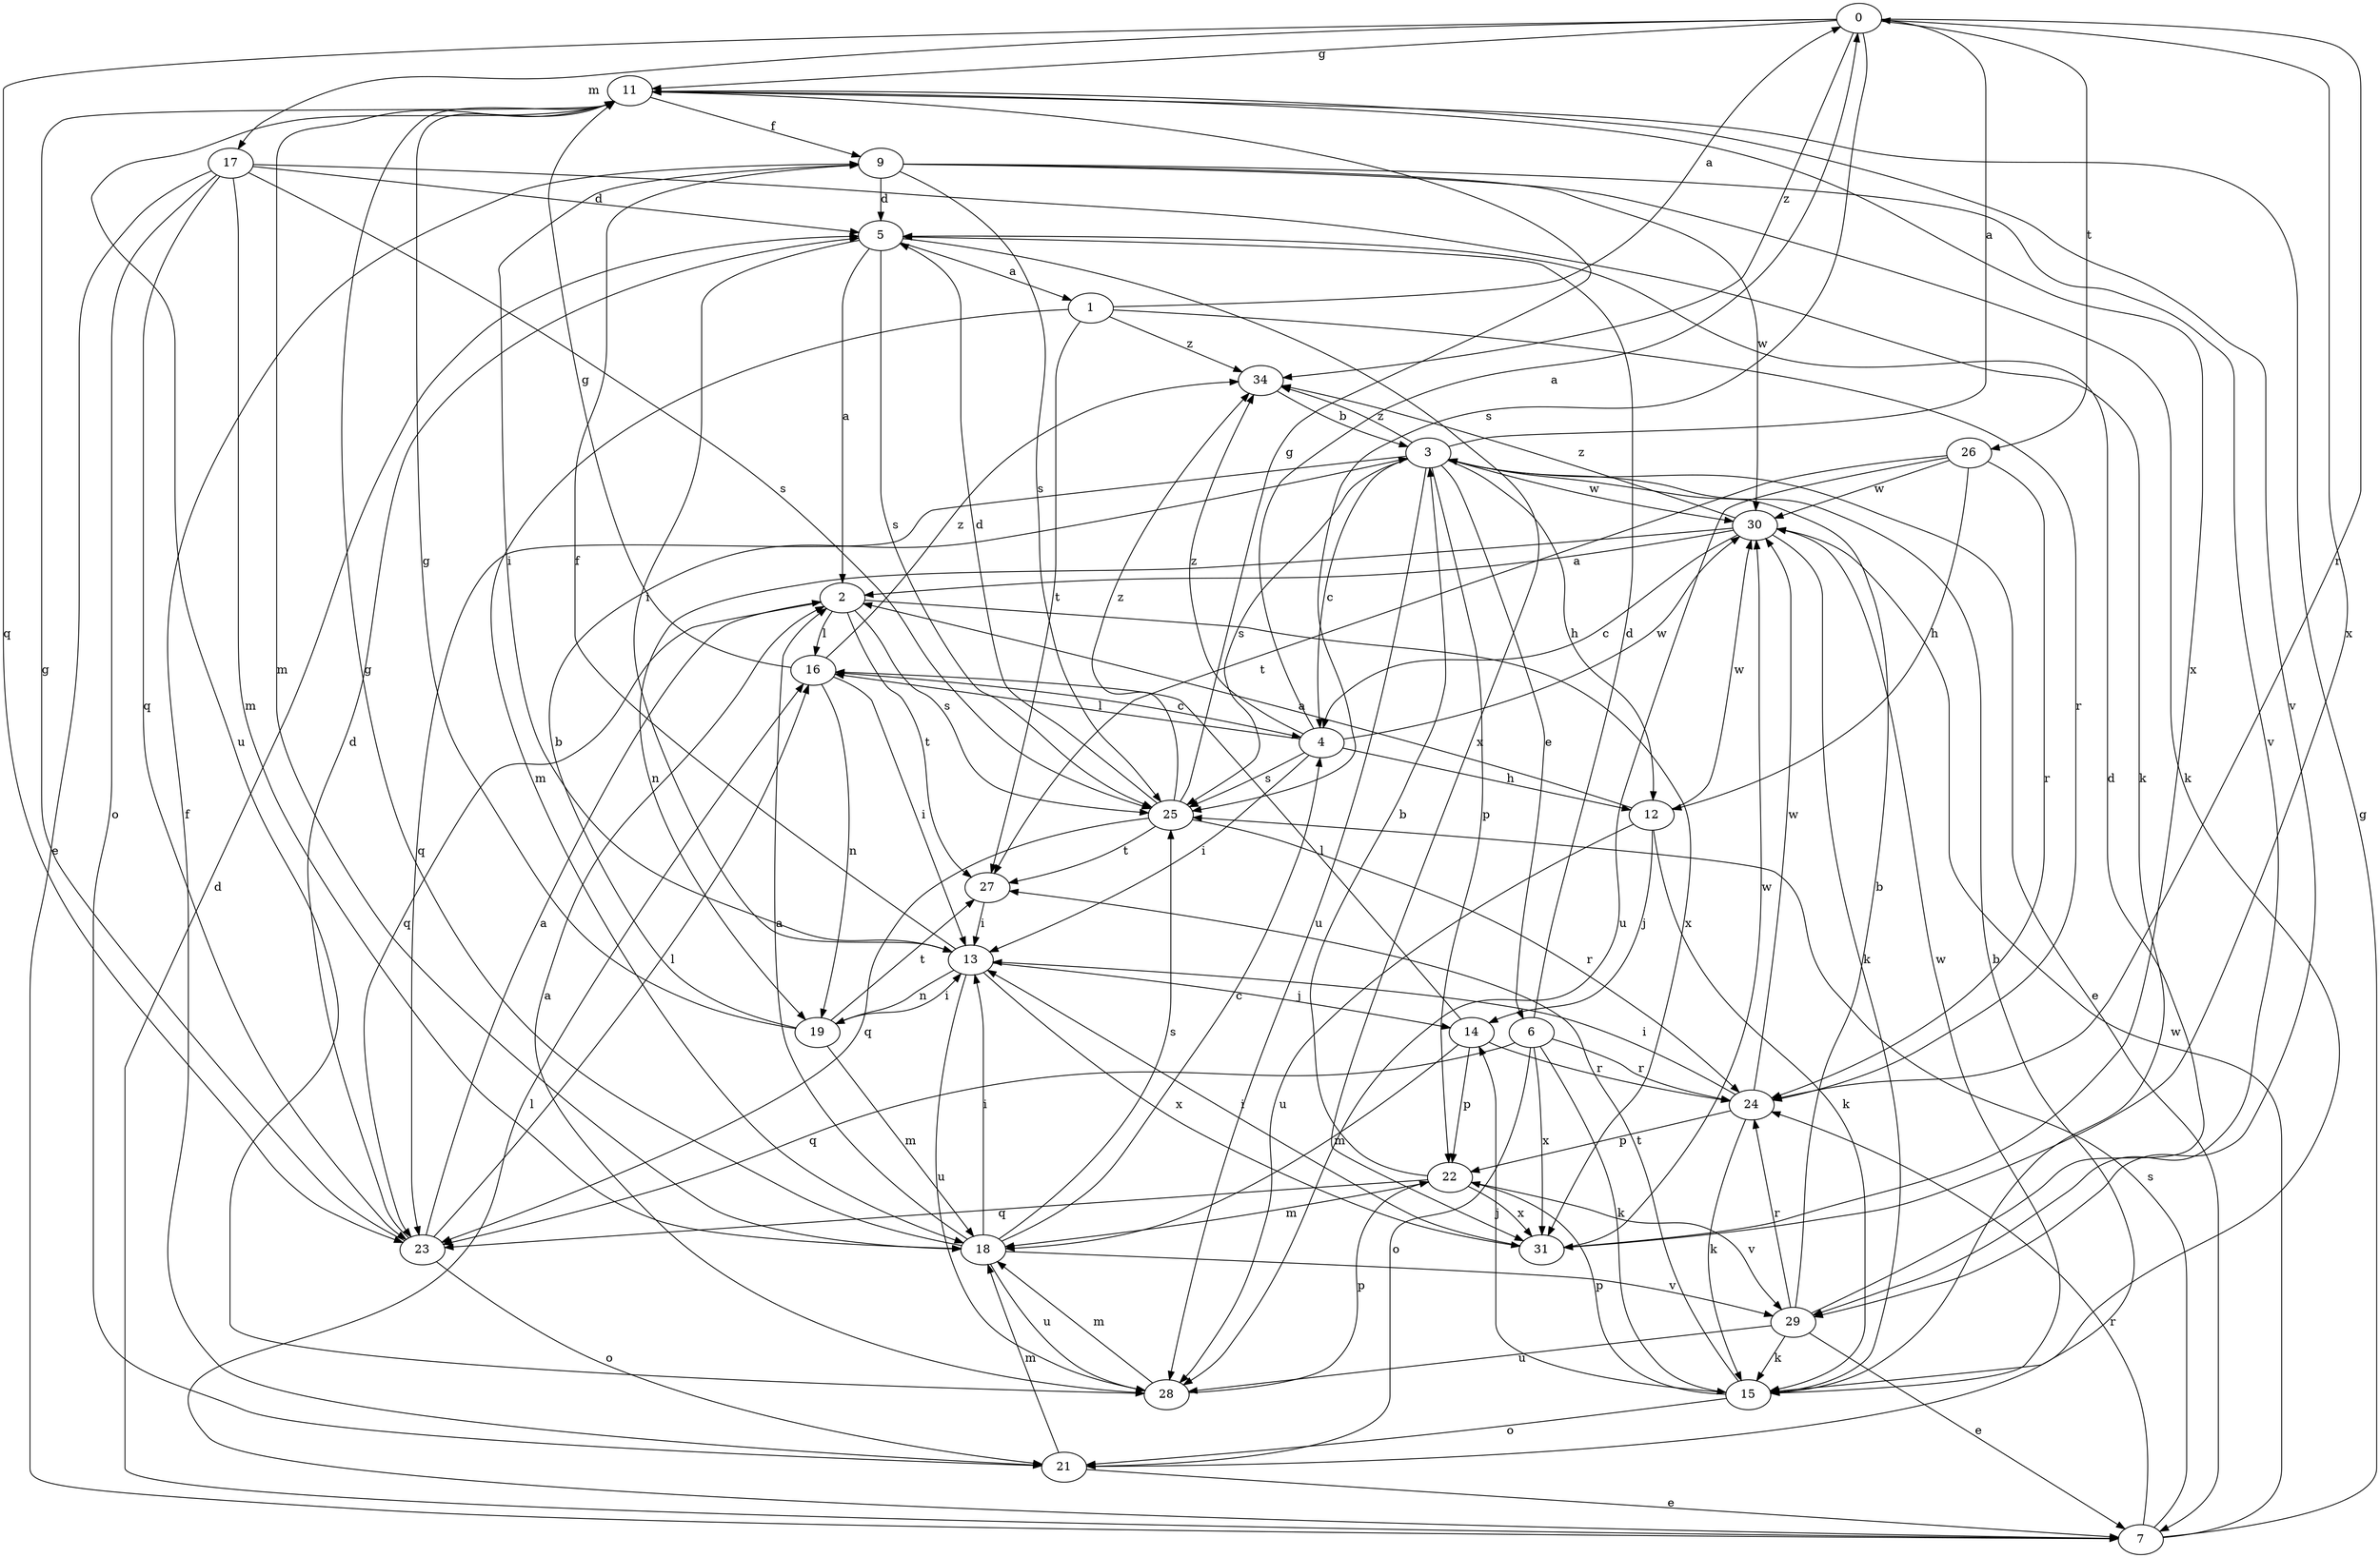 strict digraph  {
0;
1;
2;
3;
4;
5;
6;
7;
9;
11;
12;
13;
14;
15;
16;
17;
18;
19;
21;
22;
23;
24;
25;
26;
27;
28;
29;
30;
31;
34;
0 -> 11  [label=g];
0 -> 17  [label=m];
0 -> 23  [label=q];
0 -> 24  [label=r];
0 -> 25  [label=s];
0 -> 26  [label=t];
0 -> 31  [label=x];
0 -> 34  [label=z];
1 -> 0  [label=a];
1 -> 18  [label=m];
1 -> 24  [label=r];
1 -> 27  [label=t];
1 -> 34  [label=z];
2 -> 16  [label=l];
2 -> 23  [label=q];
2 -> 25  [label=s];
2 -> 27  [label=t];
2 -> 31  [label=x];
3 -> 0  [label=a];
3 -> 4  [label=c];
3 -> 6  [label=e];
3 -> 7  [label=e];
3 -> 12  [label=h];
3 -> 22  [label=p];
3 -> 23  [label=q];
3 -> 25  [label=s];
3 -> 28  [label=u];
3 -> 30  [label=w];
3 -> 34  [label=z];
4 -> 0  [label=a];
4 -> 12  [label=h];
4 -> 13  [label=i];
4 -> 16  [label=l];
4 -> 25  [label=s];
4 -> 30  [label=w];
4 -> 34  [label=z];
5 -> 1  [label=a];
5 -> 2  [label=a];
5 -> 13  [label=i];
5 -> 25  [label=s];
5 -> 31  [label=x];
6 -> 5  [label=d];
6 -> 15  [label=k];
6 -> 21  [label=o];
6 -> 23  [label=q];
6 -> 24  [label=r];
6 -> 31  [label=x];
7 -> 5  [label=d];
7 -> 11  [label=g];
7 -> 16  [label=l];
7 -> 24  [label=r];
7 -> 25  [label=s];
7 -> 30  [label=w];
9 -> 5  [label=d];
9 -> 13  [label=i];
9 -> 15  [label=k];
9 -> 25  [label=s];
9 -> 29  [label=v];
9 -> 30  [label=w];
11 -> 9  [label=f];
11 -> 18  [label=m];
11 -> 28  [label=u];
11 -> 29  [label=v];
11 -> 31  [label=x];
12 -> 2  [label=a];
12 -> 14  [label=j];
12 -> 15  [label=k];
12 -> 28  [label=u];
12 -> 30  [label=w];
13 -> 9  [label=f];
13 -> 14  [label=j];
13 -> 19  [label=n];
13 -> 28  [label=u];
13 -> 31  [label=x];
14 -> 16  [label=l];
14 -> 18  [label=m];
14 -> 22  [label=p];
14 -> 24  [label=r];
15 -> 14  [label=j];
15 -> 21  [label=o];
15 -> 22  [label=p];
15 -> 27  [label=t];
15 -> 30  [label=w];
16 -> 4  [label=c];
16 -> 11  [label=g];
16 -> 13  [label=i];
16 -> 19  [label=n];
16 -> 34  [label=z];
17 -> 5  [label=d];
17 -> 7  [label=e];
17 -> 15  [label=k];
17 -> 18  [label=m];
17 -> 21  [label=o];
17 -> 23  [label=q];
17 -> 25  [label=s];
18 -> 2  [label=a];
18 -> 4  [label=c];
18 -> 11  [label=g];
18 -> 13  [label=i];
18 -> 25  [label=s];
18 -> 28  [label=u];
18 -> 29  [label=v];
19 -> 3  [label=b];
19 -> 11  [label=g];
19 -> 13  [label=i];
19 -> 18  [label=m];
19 -> 27  [label=t];
21 -> 3  [label=b];
21 -> 7  [label=e];
21 -> 9  [label=f];
21 -> 18  [label=m];
22 -> 3  [label=b];
22 -> 18  [label=m];
22 -> 23  [label=q];
22 -> 29  [label=v];
22 -> 31  [label=x];
23 -> 2  [label=a];
23 -> 5  [label=d];
23 -> 11  [label=g];
23 -> 16  [label=l];
23 -> 21  [label=o];
24 -> 13  [label=i];
24 -> 15  [label=k];
24 -> 22  [label=p];
24 -> 30  [label=w];
25 -> 5  [label=d];
25 -> 11  [label=g];
25 -> 23  [label=q];
25 -> 24  [label=r];
25 -> 27  [label=t];
25 -> 34  [label=z];
26 -> 12  [label=h];
26 -> 24  [label=r];
26 -> 27  [label=t];
26 -> 28  [label=u];
26 -> 30  [label=w];
27 -> 13  [label=i];
28 -> 2  [label=a];
28 -> 18  [label=m];
28 -> 22  [label=p];
29 -> 3  [label=b];
29 -> 5  [label=d];
29 -> 7  [label=e];
29 -> 15  [label=k];
29 -> 24  [label=r];
29 -> 28  [label=u];
30 -> 2  [label=a];
30 -> 4  [label=c];
30 -> 15  [label=k];
30 -> 19  [label=n];
30 -> 34  [label=z];
31 -> 13  [label=i];
31 -> 30  [label=w];
34 -> 3  [label=b];
}
